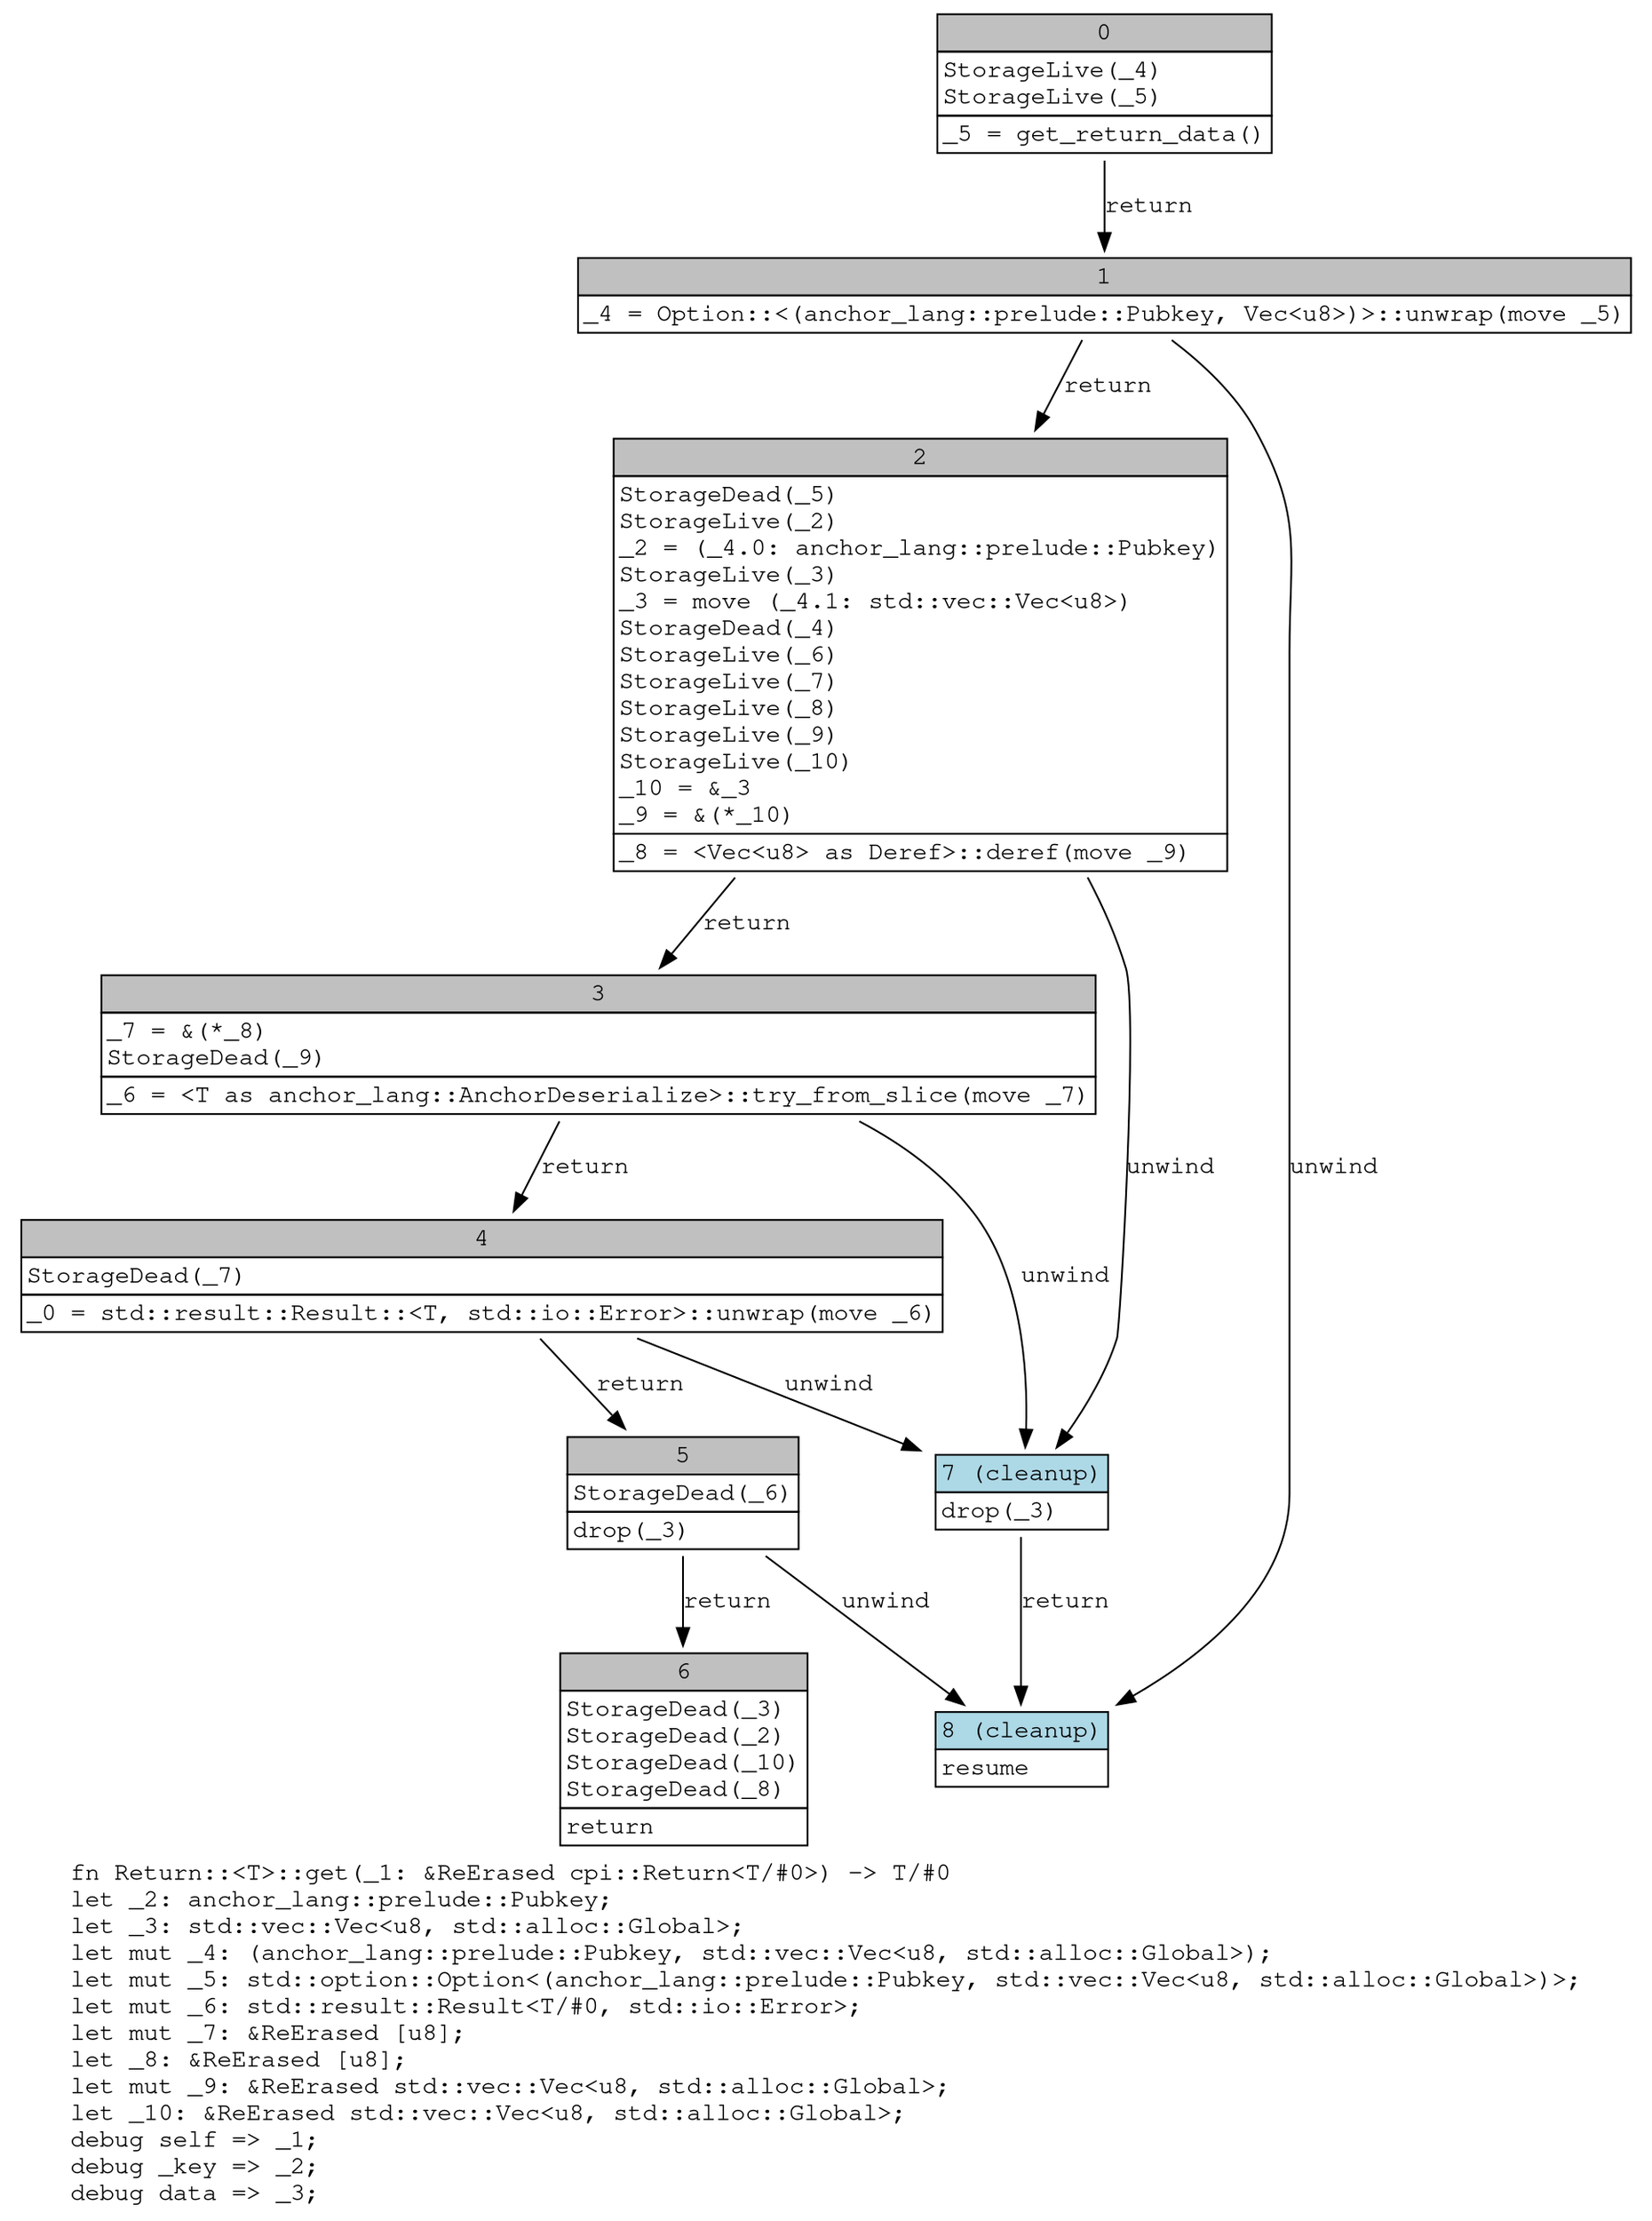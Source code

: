 digraph Mir_0_1222 {
    graph [fontname="Courier, monospace"];
    node [fontname="Courier, monospace"];
    edge [fontname="Courier, monospace"];
    label=<fn Return::&lt;T&gt;::get(_1: &amp;ReErased cpi::Return&lt;T/#0&gt;) -&gt; T/#0<br align="left"/>let _2: anchor_lang::prelude::Pubkey;<br align="left"/>let _3: std::vec::Vec&lt;u8, std::alloc::Global&gt;;<br align="left"/>let mut _4: (anchor_lang::prelude::Pubkey, std::vec::Vec&lt;u8, std::alloc::Global&gt;);<br align="left"/>let mut _5: std::option::Option&lt;(anchor_lang::prelude::Pubkey, std::vec::Vec&lt;u8, std::alloc::Global&gt;)&gt;;<br align="left"/>let mut _6: std::result::Result&lt;T/#0, std::io::Error&gt;;<br align="left"/>let mut _7: &amp;ReErased [u8];<br align="left"/>let _8: &amp;ReErased [u8];<br align="left"/>let mut _9: &amp;ReErased std::vec::Vec&lt;u8, std::alloc::Global&gt;;<br align="left"/>let _10: &amp;ReErased std::vec::Vec&lt;u8, std::alloc::Global&gt;;<br align="left"/>debug self =&gt; _1;<br align="left"/>debug _key =&gt; _2;<br align="left"/>debug data =&gt; _3;<br align="left"/>>;
    bb0__0_1222 [shape="none", label=<<table border="0" cellborder="1" cellspacing="0"><tr><td bgcolor="gray" align="center" colspan="1">0</td></tr><tr><td align="left" balign="left">StorageLive(_4)<br/>StorageLive(_5)<br/></td></tr><tr><td align="left">_5 = get_return_data()</td></tr></table>>];
    bb1__0_1222 [shape="none", label=<<table border="0" cellborder="1" cellspacing="0"><tr><td bgcolor="gray" align="center" colspan="1">1</td></tr><tr><td align="left">_4 = Option::&lt;(anchor_lang::prelude::Pubkey, Vec&lt;u8&gt;)&gt;::unwrap(move _5)</td></tr></table>>];
    bb2__0_1222 [shape="none", label=<<table border="0" cellborder="1" cellspacing="0"><tr><td bgcolor="gray" align="center" colspan="1">2</td></tr><tr><td align="left" balign="left">StorageDead(_5)<br/>StorageLive(_2)<br/>_2 = (_4.0: anchor_lang::prelude::Pubkey)<br/>StorageLive(_3)<br/>_3 = move (_4.1: std::vec::Vec&lt;u8&gt;)<br/>StorageDead(_4)<br/>StorageLive(_6)<br/>StorageLive(_7)<br/>StorageLive(_8)<br/>StorageLive(_9)<br/>StorageLive(_10)<br/>_10 = &amp;_3<br/>_9 = &amp;(*_10)<br/></td></tr><tr><td align="left">_8 = &lt;Vec&lt;u8&gt; as Deref&gt;::deref(move _9)</td></tr></table>>];
    bb3__0_1222 [shape="none", label=<<table border="0" cellborder="1" cellspacing="0"><tr><td bgcolor="gray" align="center" colspan="1">3</td></tr><tr><td align="left" balign="left">_7 = &amp;(*_8)<br/>StorageDead(_9)<br/></td></tr><tr><td align="left">_6 = &lt;T as anchor_lang::AnchorDeserialize&gt;::try_from_slice(move _7)</td></tr></table>>];
    bb4__0_1222 [shape="none", label=<<table border="0" cellborder="1" cellspacing="0"><tr><td bgcolor="gray" align="center" colspan="1">4</td></tr><tr><td align="left" balign="left">StorageDead(_7)<br/></td></tr><tr><td align="left">_0 = std::result::Result::&lt;T, std::io::Error&gt;::unwrap(move _6)</td></tr></table>>];
    bb5__0_1222 [shape="none", label=<<table border="0" cellborder="1" cellspacing="0"><tr><td bgcolor="gray" align="center" colspan="1">5</td></tr><tr><td align="left" balign="left">StorageDead(_6)<br/></td></tr><tr><td align="left">drop(_3)</td></tr></table>>];
    bb6__0_1222 [shape="none", label=<<table border="0" cellborder="1" cellspacing="0"><tr><td bgcolor="gray" align="center" colspan="1">6</td></tr><tr><td align="left" balign="left">StorageDead(_3)<br/>StorageDead(_2)<br/>StorageDead(_10)<br/>StorageDead(_8)<br/></td></tr><tr><td align="left">return</td></tr></table>>];
    bb7__0_1222 [shape="none", label=<<table border="0" cellborder="1" cellspacing="0"><tr><td bgcolor="lightblue" align="center" colspan="1">7 (cleanup)</td></tr><tr><td align="left">drop(_3)</td></tr></table>>];
    bb8__0_1222 [shape="none", label=<<table border="0" cellborder="1" cellspacing="0"><tr><td bgcolor="lightblue" align="center" colspan="1">8 (cleanup)</td></tr><tr><td align="left">resume</td></tr></table>>];
    bb0__0_1222 -> bb1__0_1222 [label="return"];
    bb1__0_1222 -> bb2__0_1222 [label="return"];
    bb1__0_1222 -> bb8__0_1222 [label="unwind"];
    bb2__0_1222 -> bb3__0_1222 [label="return"];
    bb2__0_1222 -> bb7__0_1222 [label="unwind"];
    bb3__0_1222 -> bb4__0_1222 [label="return"];
    bb3__0_1222 -> bb7__0_1222 [label="unwind"];
    bb4__0_1222 -> bb5__0_1222 [label="return"];
    bb4__0_1222 -> bb7__0_1222 [label="unwind"];
    bb5__0_1222 -> bb6__0_1222 [label="return"];
    bb5__0_1222 -> bb8__0_1222 [label="unwind"];
    bb7__0_1222 -> bb8__0_1222 [label="return"];
}
